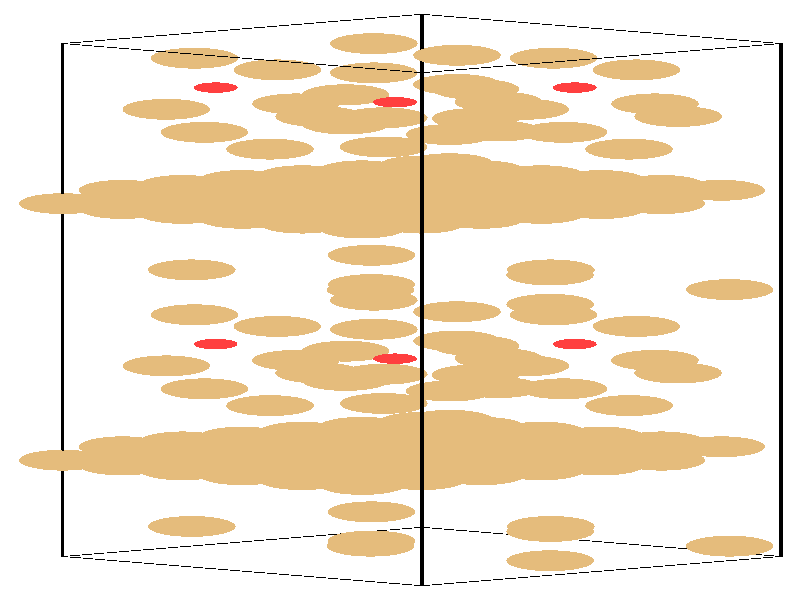 #include "colors.inc"
#include "finish.inc"

global_settings {assumed_gamma 1 max_trace_level 6}
background {color White}
camera {orthographic
  right -24.13*x up 76.08*y
  direction 1.00*z
  location <0,0,50.00> look_at <0,0,0>}
light_source {<  2.00,   3.00,  40.00> color White
  area_light <0.70, 0, 0>, <0, 0.70, 0>, 3, 3
  adaptive 1 jitter}

#declare simple = finish {phong 0.7}
#declare pale = finish {ambient .5 diffuse .85 roughness .001 specular 0.200 }
#declare intermediate = finish {ambient 0.3 diffuse 0.6 specular 0.10 roughness 0.04 }
#declare vmd = finish {ambient .0 diffuse .65 phong 0.1 phong_size 40. specular 0.500 }
#declare jmol = finish {ambient .2 diffuse .6 specular 1 roughness .001 metallic}
#declare ase2 = finish {ambient 0.05 brilliance 3 diffuse 0.6 metallic specular 0.70 roughness 0.04 reflection 0.15}
#declare ase3 = finish {ambient .15 brilliance 2 diffuse .6 metallic specular 1. roughness .001 reflection .0}
#declare glass = finish {ambient .05 diffuse .3 specular 1. roughness .001}
#declare glass2 = finish {ambient .0 diffuse .3 specular 1. reflection .25 roughness .001}
#declare Rcell = 0.050;
#declare Rbond = 0.100;

#macro atom(LOC, R, COL, TRANS, FIN)
  sphere{LOC, R texture{pigment{color COL transmit TRANS} finish{FIN}}}
#end
#macro constrain(LOC, R, COL, TRANS FIN)
union{torus{R, Rcell rotate 45*z texture{pigment{color COL transmit TRANS} finish{FIN}}}
      torus{R, Rcell rotate -45*z texture{pigment{color COL transmit TRANS} finish{FIN}}}
      translate LOC}
#end

cylinder {<-10.17, -32.52, -33.83>, <  0.66, -36.23, -23.65>, Rcell pigment {Black}}
cylinder {<  0.66, -28.82, -44.00>, < 11.49, -32.52, -33.83>, Rcell pigment {Black}}
cylinder {<  0.66,  36.23, -20.33>, < 11.49,  32.52, -10.15>, Rcell pigment {Black}}
cylinder {<-10.17,  32.52, -10.15>, <  0.66,  28.82,   0.03>, Rcell pigment {Black}}
cylinder {<-10.17, -32.52, -33.83>, <  0.66, -28.82, -44.00>, Rcell pigment {Black}}
cylinder {<  0.66, -36.23, -23.65>, < 11.49, -32.52, -33.83>, Rcell pigment {Black}}
cylinder {<  0.66,  28.82,   0.03>, < 11.49,  32.52, -10.15>, Rcell pigment {Black}}
cylinder {<-10.17,  32.52, -10.15>, <  0.66,  36.23, -20.33>, Rcell pigment {Black}}
cylinder {<-10.17, -32.52, -33.83>, <-10.17,  32.52, -10.15>, Rcell pigment {Black}}
cylinder {<  0.66, -36.23, -23.65>, <  0.66,  28.82,   0.03>, Rcell pigment {Black}}
cylinder {< 11.49, -32.52, -33.83>, < 11.49,  32.52, -10.15>, Rcell pigment {Black}}
cylinder {<  0.66, -28.82, -44.00>, <  0.66,  36.23, -20.33>, Rcell pigment {Black}}
atom(<-10.17, -20.31, -29.38>, 1.32, rgb <0.78, 0.50, 0.20>, 0.0, ase3) // #0 
atom(< -8.37, -20.92, -27.68>, 1.32, rgb <0.78, 0.50, 0.20>, 0.0, ase3) // #1 
atom(< -6.56, -21.54, -25.99>, 1.32, rgb <0.78, 0.50, 0.20>, 0.0, ase3) // #2 
atom(< -8.37, -19.69, -31.08>, 1.32, rgb <0.78, 0.50, 0.20>, 0.0, ase3) // #3 
atom(< -6.56, -20.31, -29.38>, 1.32, rgb <0.78, 0.50, 0.20>, 0.0, ase3) // #4 
atom(< -4.76, -20.92, -27.68>, 1.32, rgb <0.78, 0.50, 0.20>, 0.0, ase3) // #5 
atom(< -6.56, -19.07, -32.77>, 1.32, rgb <0.78, 0.50, 0.20>, 0.0, ase3) // #6 
atom(< -4.76, -19.69, -31.08>, 1.32, rgb <0.78, 0.50, 0.20>, 0.0, ase3) // #7 
atom(< -2.95, -20.31, -29.38>, 1.32, rgb <0.78, 0.50, 0.20>, 0.0, ase3) // #8 
atom(< -8.37, -18.61, -28.76>, 1.32, rgb <0.78, 0.50, 0.20>, 0.0, ase3) // #9 
atom(< -6.56, -19.23, -27.07>, 1.32, rgb <0.78, 0.50, 0.20>, 0.0, ase3) // #10 
atom(< -4.76, -19.85, -25.37>, 1.32, rgb <0.78, 0.50, 0.20>, 0.0, ase3) // #11 
atom(< -6.56, -17.99, -30.46>, 1.32, rgb <0.78, 0.50, 0.20>, 0.0, ase3) // #12 
atom(< -4.76, -18.61, -28.76>, 1.32, rgb <0.78, 0.50, 0.20>, 0.0, ase3) // #13 
atom(< -2.95, -19.23, -27.07>, 1.32, rgb <0.78, 0.50, 0.20>, 0.0, ase3) // #14 
atom(< -4.76, -17.38, -32.15>, 1.32, rgb <0.78, 0.50, 0.20>, 0.0, ase3) // #15 
atom(< -2.95, -17.99, -30.46>, 1.32, rgb <0.78, 0.50, 0.20>, 0.0, ase3) // #16 
atom(< -1.14, -18.61, -28.76>, 1.32, rgb <0.78, 0.50, 0.20>, 0.0, ase3) // #17 
atom(<  4.53,  -0.54, -16.61>, 1.32, rgb <0.78, 0.50, 0.20>, 0.0, ase3) // #18 
atom(< -0.49,  -9.41, -33.44>, 1.32, rgb <0.78, 0.50, 0.20>, 0.0, ase3) // #19 
atom(<  1.50, -11.54, -30.91>, 1.32, rgb <0.78, 0.50, 0.20>, 0.0, ase3) // #20 
atom(<  7.13,  -3.35, -20.46>, 1.32, rgb <0.78, 0.50, 0.20>, 0.0, ase3) // #21 
atom(<  2.28,  -9.50, -15.75>, 1.32, rgb <0.78, 0.50, 0.20>, 0.0, ase3) // #22 
atom(< -7.05,  -8.35, -21.97>, 1.32, rgb <0.78, 0.50, 0.20>, 0.0, ase3) // #23 
atom(< -0.86,   5.67, -23.40>, 1.32, rgb <0.78, 0.50, 0.20>, 0.0, ase3) // #24 
atom(< -2.44,  -9.26, -27.50>, 1.32, rgb <0.78, 0.50, 0.20>, 0.0, ase3) // #25 
atom(< -0.79,  -3.72, -15.56>, 1.32, rgb <0.78, 0.50, 0.20>, 0.0, ase3) // #26 
atom(< -5.56,  -5.59, -22.31>, 0.66, rgb <1.00, 0.05, 0.05>, 0.0, ase3) // #27 
atom(<  1.14, -20.24, -23.56>, 0.76, rgb <0.56, 0.56, 0.56>, 0.0, ase3) // #28 
atom(<-10.17,  12.22, -17.54>, 1.32, rgb <0.78, 0.50, 0.20>, 0.0, ase3) // #29 
atom(< -8.37,  11.60, -15.85>, 1.32, rgb <0.78, 0.50, 0.20>, 0.0, ase3) // #30 
atom(< -6.56,  10.98, -14.15>, 1.32, rgb <0.78, 0.50, 0.20>, 0.0, ase3) // #31 
atom(< -8.37,  12.83, -19.24>, 1.32, rgb <0.78, 0.50, 0.20>, 0.0, ase3) // #32 
atom(< -6.56,  12.22, -17.54>, 1.32, rgb <0.78, 0.50, 0.20>, 0.0, ase3) // #33 
atom(< -4.76,  11.60, -15.85>, 1.32, rgb <0.78, 0.50, 0.20>, 0.0, ase3) // #34 
atom(< -6.56,  13.45, -20.93>, 1.32, rgb <0.78, 0.50, 0.20>, 0.0, ase3) // #35 
atom(< -4.76,  12.83, -19.24>, 1.32, rgb <0.78, 0.50, 0.20>, 0.0, ase3) // #36 
atom(< -2.95,  12.22, -17.54>, 1.32, rgb <0.78, 0.50, 0.20>, 0.0, ase3) // #37 
atom(< -8.37,  13.91, -16.92>, 1.32, rgb <0.78, 0.50, 0.20>, 0.0, ase3) // #38 
atom(< -6.56,  13.29, -15.23>, 1.32, rgb <0.78, 0.50, 0.20>, 0.0, ase3) // #39 
atom(< -4.76,  12.68, -13.53>, 1.32, rgb <0.78, 0.50, 0.20>, 0.0, ase3) // #40 
atom(< -6.56,  14.53, -18.62>, 1.32, rgb <0.78, 0.50, 0.20>, 0.0, ase3) // #41 
atom(< -4.76,  13.91, -16.92>, 1.32, rgb <0.78, 0.50, 0.20>, 0.0, ase3) // #42 
atom(< -2.95,  13.29, -15.23>, 1.32, rgb <0.78, 0.50, 0.20>, 0.0, ase3) // #43 
atom(< -4.76,  15.15, -20.32>, 1.32, rgb <0.78, 0.50, 0.20>, 0.0, ase3) // #44 
atom(< -2.95,  14.53, -18.62>, 1.32, rgb <0.78, 0.50, 0.20>, 0.0, ase3) // #45 
atom(< -1.14,  13.91, -16.92>, 1.32, rgb <0.78, 0.50, 0.20>, 0.0, ase3) // #46 
atom(<  4.53, -33.06, -28.44>, 1.32, rgb <0.78, 0.50, 0.20>, 0.0, ase3) // #47 
atom(< -0.49,  23.11, -21.60>, 1.32, rgb <0.78, 0.50, 0.20>, 0.0, ase3) // #48 
atom(<  1.50,  20.98, -19.08>, 1.32, rgb <0.78, 0.50, 0.20>, 0.0, ase3) // #49 
atom(<  7.13,  29.18,  -8.62>, 1.32, rgb <0.78, 0.50, 0.20>, 0.0, ase3) // #50 
atom(<  2.28,  23.02,  -3.91>, 1.32, rgb <0.78, 0.50, 0.20>, 0.0, ase3) // #51 
atom(< -7.05,  24.18, -10.13>, 1.32, rgb <0.78, 0.50, 0.20>, 0.0, ase3) // #52 
atom(< -0.86, -26.86, -35.24>, 1.32, rgb <0.78, 0.50, 0.20>, 0.0, ase3) // #53 
atom(< -2.44,  23.27, -15.66>, 1.32, rgb <0.78, 0.50, 0.20>, 0.0, ase3) // #54 
atom(< -0.79,  28.80,  -3.72>, 1.32, rgb <0.78, 0.50, 0.20>, 0.0, ase3) // #55 
atom(< -5.56,  26.93, -10.47>, 0.66, rgb <1.00, 0.05, 0.05>, 0.0, ase3) // #56 
atom(<  1.14,  12.29, -11.72>, 0.76, rgb <0.56, 0.56, 0.56>, 0.0, ase3) // #57 
atom(< -4.76, -18.45, -34.47>, 1.32, rgb <0.78, 0.50, 0.20>, 0.0, ase3) // #58 
atom(< -2.95, -19.07, -32.77>, 1.32, rgb <0.78, 0.50, 0.20>, 0.0, ase3) // #59 
atom(< -1.15, -19.69, -31.08>, 1.32, rgb <0.78, 0.50, 0.20>, 0.0, ase3) // #60 
atom(< -2.95, -17.84, -36.16>, 1.32, rgb <0.78, 0.50, 0.20>, 0.0, ase3) // #61 
atom(< -1.15, -18.45, -34.47>, 1.32, rgb <0.78, 0.50, 0.20>, 0.0, ase3) // #62 
atom(<  0.66, -19.07, -32.77>, 1.32, rgb <0.78, 0.50, 0.20>, 0.0, ase3) // #63 
atom(< -1.15, -17.22, -37.86>, 1.32, rgb <0.78, 0.50, 0.20>, 0.0, ase3) // #64 
atom(<  0.66, -17.84, -36.16>, 1.32, rgb <0.78, 0.50, 0.20>, 0.0, ase3) // #65 
atom(<  2.46, -18.45, -34.47>, 1.32, rgb <0.78, 0.50, 0.20>, 0.0, ase3) // #66 
atom(< -2.95, -16.76, -33.85>, 1.32, rgb <0.78, 0.50, 0.20>, 0.0, ase3) // #67 
atom(< -1.15, -17.38, -32.15>, 1.32, rgb <0.78, 0.50, 0.20>, 0.0, ase3) // #68 
atom(<  0.66, -17.99, -30.46>, 1.32, rgb <0.78, 0.50, 0.20>, 0.0, ase3) // #69 
atom(< -1.15, -16.14, -35.55>, 1.32, rgb <0.78, 0.50, 0.20>, 0.0, ase3) // #70 
atom(<  0.66, -16.76, -33.85>, 1.32, rgb <0.78, 0.50, 0.20>, 0.0, ase3) // #71 
atom(<  2.46, -17.38, -32.15>, 1.32, rgb <0.78, 0.50, 0.20>, 0.0, ase3) // #72 
atom(<  0.66, -15.52, -37.24>, 1.32, rgb <0.78, 0.50, 0.20>, 0.0, ase3) // #73 
atom(<  2.46, -16.14, -35.55>, 1.32, rgb <0.78, 0.50, 0.20>, 0.0, ase3) // #74 
atom(<  4.27, -16.76, -33.85>, 1.32, rgb <0.78, 0.50, 0.20>, 0.0, ase3) // #75 
atom(<  9.94,   1.32, -21.70>, 1.32, rgb <0.78, 0.50, 0.20>, 0.0, ase3) // #76 
atom(< -5.90, -11.26, -28.35>, 1.32, rgb <0.78, 0.50, 0.20>, 0.0, ase3) // #77 
atom(< -3.92, -13.39, -25.83>, 1.32, rgb <0.78, 0.50, 0.20>, 0.0, ase3) // #78 
atom(<  1.72,  -5.20, -15.37>, 1.32, rgb <0.78, 0.50, 0.20>, 0.0, ase3) // #79 
atom(<  7.69,  -7.65, -20.83>, 1.32, rgb <0.78, 0.50, 0.20>, 0.0, ase3) // #80 
atom(< -1.64,  -6.49, -27.06>, 1.32, rgb <0.78, 0.50, 0.20>, 0.0, ase3) // #81 
atom(< -6.28,   3.82, -18.32>, 1.32, rgb <0.78, 0.50, 0.20>, 0.0, ase3) // #82 
atom(<  2.97,  -7.40, -32.59>, 1.32, rgb <0.78, 0.50, 0.20>, 0.0, ase3) // #83 
atom(<  4.63,  -1.87, -20.65>, 1.32, rgb <0.78, 0.50, 0.20>, 0.0, ase3) // #84 
atom(< -0.15,  -3.74, -27.40>, 0.66, rgb <1.00, 0.05, 0.05>, 0.0, ase3) // #85 
atom(<  6.56, -18.38, -28.64>, 0.76, rgb <0.56, 0.56, 0.56>, 0.0, ase3) // #86 
atom(< -4.76,  14.07, -22.63>, 1.32, rgb <0.78, 0.50, 0.20>, 0.0, ase3) // #87 
atom(< -2.95,  13.45, -20.93>, 1.32, rgb <0.78, 0.50, 0.20>, 0.0, ase3) // #88 
atom(< -1.15,  12.83, -19.24>, 1.32, rgb <0.78, 0.50, 0.20>, 0.0, ase3) // #89 
atom(< -2.95,  14.69, -24.33>, 1.32, rgb <0.78, 0.50, 0.20>, 0.0, ase3) // #90 
atom(< -1.15,  14.07, -22.63>, 1.32, rgb <0.78, 0.50, 0.20>, 0.0, ase3) // #91 
atom(<  0.66,  13.45, -20.93>, 1.32, rgb <0.78, 0.50, 0.20>, 0.0, ase3) // #92 
atom(< -1.15,  15.30, -26.02>, 1.32, rgb <0.78, 0.50, 0.20>, 0.0, ase3) // #93 
atom(<  0.66,  14.69, -24.33>, 1.32, rgb <0.78, 0.50, 0.20>, 0.0, ase3) // #94 
atom(<  2.46,  14.07, -22.63>, 1.32, rgb <0.78, 0.50, 0.20>, 0.0, ase3) // #95 
atom(< -2.95,  15.76, -22.01>, 1.32, rgb <0.78, 0.50, 0.20>, 0.0, ase3) // #96 
atom(< -1.15,  15.15, -20.32>, 1.32, rgb <0.78, 0.50, 0.20>, 0.0, ase3) // #97 
atom(<  0.66,  14.53, -18.62>, 1.32, rgb <0.78, 0.50, 0.20>, 0.0, ase3) // #98 
atom(< -1.15,  16.38, -23.71>, 1.32, rgb <0.78, 0.50, 0.20>, 0.0, ase3) // #99 
atom(<  0.66,  15.76, -22.01>, 1.32, rgb <0.78, 0.50, 0.20>, 0.0, ase3) // #100 
atom(<  2.46,  15.15, -20.32>, 1.32, rgb <0.78, 0.50, 0.20>, 0.0, ase3) // #101 
atom(<  0.66,  17.00, -25.41>, 1.32, rgb <0.78, 0.50, 0.20>, 0.0, ase3) // #102 
atom(<  2.46,  16.38, -23.71>, 1.32, rgb <0.78, 0.50, 0.20>, 0.0, ase3) // #103 
atom(<  4.27,  15.76, -22.01>, 1.32, rgb <0.78, 0.50, 0.20>, 0.0, ase3) // #104 
atom(<  9.94, -31.21, -33.53>, 1.32, rgb <0.78, 0.50, 0.20>, 0.0, ase3) // #105 
atom(< -5.90,  21.26, -16.51>, 1.32, rgb <0.78, 0.50, 0.20>, 0.0, ase3) // #106 
atom(< -3.92,  19.13, -13.99>, 1.32, rgb <0.78, 0.50, 0.20>, 0.0, ase3) // #107 
atom(<  1.72,  27.33,  -3.53>, 1.32, rgb <0.78, 0.50, 0.20>, 0.0, ase3) // #108 
atom(<  7.69,  24.87,  -9.00>, 1.32, rgb <0.78, 0.50, 0.20>, 0.0, ase3) // #109 
atom(< -1.64,  26.03, -15.22>, 1.32, rgb <0.78, 0.50, 0.20>, 0.0, ase3) // #110 
atom(< -6.28, -28.71, -30.15>, 1.32, rgb <0.78, 0.50, 0.20>, 0.0, ase3) // #111 
atom(<  2.97,  25.12, -20.75>, 1.32, rgb <0.78, 0.50, 0.20>, 0.0, ase3) // #112 
atom(<  4.63,  30.66,  -8.81>, 1.32, rgb <0.78, 0.50, 0.20>, 0.0, ase3) // #113 
atom(< -0.15,  28.78, -15.56>, 0.66, rgb <1.00, 0.05, 0.05>, 0.0, ase3) // #114 
atom(<  6.56,  14.14, -16.81>, 0.76, rgb <0.56, 0.56, 0.56>, 0.0, ase3) // #115 
atom(< -4.76, -22.16, -24.29>, 1.32, rgb <0.78, 0.50, 0.20>, 0.0, ase3) // #116 
atom(< -2.95, -22.78, -22.59>, 1.32, rgb <0.78, 0.50, 0.20>, 0.0, ase3) // #117 
atom(< -1.14, -23.39, -20.90>, 1.32, rgb <0.78, 0.50, 0.20>, 0.0, ase3) // #118 
atom(< -2.95, -21.54, -25.99>, 1.32, rgb <0.78, 0.50, 0.20>, 0.0, ase3) // #119 
atom(< -1.15, -22.16, -24.29>, 1.32, rgb <0.78, 0.50, 0.20>, 0.0, ase3) // #120 
atom(<  0.66, -22.78, -22.59>, 1.32, rgb <0.78, 0.50, 0.20>, 0.0, ase3) // #121 
atom(< -1.15, -20.92, -27.68>, 1.32, rgb <0.78, 0.50, 0.20>, 0.0, ase3) // #122 
atom(<  0.66, -21.54, -25.99>, 1.32, rgb <0.78, 0.50, 0.20>, 0.0, ase3) // #123 
atom(<  2.46, -22.16, -24.29>, 1.32, rgb <0.78, 0.50, 0.20>, 0.0, ase3) // #124 
atom(< -2.95, -20.46, -23.67>, 1.32, rgb <0.78, 0.50, 0.20>, 0.0, ase3) // #125 
atom(< -1.15, -21.08, -21.98>, 1.32, rgb <0.78, 0.50, 0.20>, 0.0, ase3) // #126 
atom(<  0.66, -21.70, -20.28>, 1.32, rgb <0.78, 0.50, 0.20>, 0.0, ase3) // #127 
atom(< -1.15, -19.85, -25.37>, 1.32, rgb <0.78, 0.50, 0.20>, 0.0, ase3) // #128 
atom(<  0.66, -20.46, -23.67>, 1.32, rgb <0.78, 0.50, 0.20>, 0.0, ase3) // #129 
atom(<  2.46, -21.08, -21.98>, 1.32, rgb <0.78, 0.50, 0.20>, 0.0, ase3) // #130 
atom(<  0.66, -19.23, -27.07>, 1.32, rgb <0.78, 0.50, 0.20>, 0.0, ase3) // #131 
atom(<  2.46, -19.85, -25.37>, 1.32, rgb <0.78, 0.50, 0.20>, 0.0, ase3) // #132 
atom(<  4.27, -20.46, -23.67>, 1.32, rgb <0.78, 0.50, 0.20>, 0.0, ase3) // #133 
atom(< -0.89,   1.32, -21.70>, 1.32, rgb <0.78, 0.50, 0.20>, 0.0, ase3) // #134 
atom(<  4.93, -11.26, -28.35>, 1.32, rgb <0.78, 0.50, 0.20>, 0.0, ase3) // #135 
atom(<  6.91, -13.39, -25.83>, 1.32, rgb <0.78, 0.50, 0.20>, 0.0, ase3) // #136 
atom(<  1.72,  -1.49, -25.55>, 1.32, rgb <0.78, 0.50, 0.20>, 0.0, ase3) // #137 
atom(< -3.14,  -7.65, -20.83>, 1.32, rgb <0.78, 0.50, 0.20>, 0.0, ase3) // #138 
atom(< -1.64, -10.20, -16.88>, 1.32, rgb <0.78, 0.50, 0.20>, 0.0, ase3) // #139 
atom(<  4.55,   3.82, -18.32>, 1.32, rgb <0.78, 0.50, 0.20>, 0.0, ase3) // #140 
atom(<  2.97, -11.11, -22.41>, 1.32, rgb <0.78, 0.50, 0.20>, 0.0, ase3) // #141 
atom(< -6.20,  -1.87, -20.65>, 1.32, rgb <0.78, 0.50, 0.20>, 0.0, ase3) // #142 
atom(< -0.15,  -7.44, -17.22>, 0.66, rgb <1.00, 0.05, 0.05>, 0.0, ase3) // #143 
atom(< -4.27, -18.38, -28.64>, 0.76, rgb <0.56, 0.56, 0.56>, 0.0, ase3) // #144 
atom(< -4.76,  10.36, -12.45>, 1.32, rgb <0.78, 0.50, 0.20>, 0.0, ase3) // #145 
atom(< -2.95,   9.75, -10.76>, 1.32, rgb <0.78, 0.50, 0.20>, 0.0, ase3) // #146 
atom(< -1.14,   9.13,  -9.06>, 1.32, rgb <0.78, 0.50, 0.20>, 0.0, ase3) // #147 
atom(< -2.95,  10.98, -14.15>, 1.32, rgb <0.78, 0.50, 0.20>, 0.0, ase3) // #148 
atom(< -1.15,  10.36, -12.45>, 1.32, rgb <0.78, 0.50, 0.20>, 0.0, ase3) // #149 
atom(<  0.66,   9.75, -10.76>, 1.32, rgb <0.78, 0.50, 0.20>, 0.0, ase3) // #150 
atom(< -1.15,  11.60, -15.85>, 1.32, rgb <0.78, 0.50, 0.20>, 0.0, ase3) // #151 
atom(<  0.66,  10.98, -14.15>, 1.32, rgb <0.78, 0.50, 0.20>, 0.0, ase3) // #152 
atom(<  2.46,  10.36, -12.45>, 1.32, rgb <0.78, 0.50, 0.20>, 0.0, ase3) // #153 
atom(< -2.95,  12.06, -11.84>, 1.32, rgb <0.78, 0.50, 0.20>, 0.0, ase3) // #154 
atom(< -1.15,  11.44, -10.14>, 1.32, rgb <0.78, 0.50, 0.20>, 0.0, ase3) // #155 
atom(<  0.66,  10.83,  -8.44>, 1.32, rgb <0.78, 0.50, 0.20>, 0.0, ase3) // #156 
atom(< -1.15,  12.68, -13.53>, 1.32, rgb <0.78, 0.50, 0.20>, 0.0, ase3) // #157 
atom(<  0.66,  12.06, -11.84>, 1.32, rgb <0.78, 0.50, 0.20>, 0.0, ase3) // #158 
atom(<  2.46,  11.44, -10.14>, 1.32, rgb <0.78, 0.50, 0.20>, 0.0, ase3) // #159 
atom(<  0.66,  13.29, -15.23>, 1.32, rgb <0.78, 0.50, 0.20>, 0.0, ase3) // #160 
atom(<  2.46,  12.68, -13.53>, 1.32, rgb <0.78, 0.50, 0.20>, 0.0, ase3) // #161 
atom(<  4.27,  12.06, -11.84>, 1.32, rgb <0.78, 0.50, 0.20>, 0.0, ase3) // #162 
atom(< -0.89, -31.21, -33.53>, 1.32, rgb <0.78, 0.50, 0.20>, 0.0, ase3) // #163 
atom(<  4.93,  21.26, -16.51>, 1.32, rgb <0.78, 0.50, 0.20>, 0.0, ase3) // #164 
atom(<  6.91,  19.13, -13.99>, 1.32, rgb <0.78, 0.50, 0.20>, 0.0, ase3) // #165 
atom(<  1.72,  31.03, -13.71>, 1.32, rgb <0.78, 0.50, 0.20>, 0.0, ase3) // #166 
atom(< -3.14,  24.87,  -9.00>, 1.32, rgb <0.78, 0.50, 0.20>, 0.0, ase3) // #167 
atom(< -1.64,  22.32,  -5.04>, 1.32, rgb <0.78, 0.50, 0.20>, 0.0, ase3) // #168 
atom(<  4.55, -28.71, -30.15>, 1.32, rgb <0.78, 0.50, 0.20>, 0.0, ase3) // #169 
atom(<  2.97,  21.42, -10.57>, 1.32, rgb <0.78, 0.50, 0.20>, 0.0, ase3) // #170 
atom(< -6.20,  30.66,  -8.81>, 1.32, rgb <0.78, 0.50, 0.20>, 0.0, ase3) // #171 
atom(< -0.15,  25.08,  -5.38>, 0.66, rgb <1.00, 0.05, 0.05>, 0.0, ase3) // #172 
atom(< -4.27,  14.14, -16.81>, 0.76, rgb <0.56, 0.56, 0.56>, 0.0, ase3) // #173 
atom(<  0.66, -20.31, -29.38>, 1.32, rgb <0.78, 0.50, 0.20>, 0.0, ase3) // #174 
atom(<  2.46, -20.92, -27.68>, 1.32, rgb <0.78, 0.50, 0.20>, 0.0, ase3) // #175 
atom(<  4.27, -21.54, -25.99>, 1.32, rgb <0.78, 0.50, 0.20>, 0.0, ase3) // #176 
atom(<  2.46, -19.69, -31.08>, 1.32, rgb <0.78, 0.50, 0.20>, 0.0, ase3) // #177 
atom(<  4.27, -20.31, -29.38>, 1.32, rgb <0.78, 0.50, 0.20>, 0.0, ase3) // #178 
atom(<  6.07, -20.92, -27.68>, 1.32, rgb <0.78, 0.50, 0.20>, 0.0, ase3) // #179 
atom(<  4.27, -19.07, -32.77>, 1.32, rgb <0.78, 0.50, 0.20>, 0.0, ase3) // #180 
atom(<  6.07, -19.69, -31.08>, 1.32, rgb <0.78, 0.50, 0.20>, 0.0, ase3) // #181 
atom(<  7.88, -20.31, -29.38>, 1.32, rgb <0.78, 0.50, 0.20>, 0.0, ase3) // #182 
atom(<  2.46, -18.61, -28.76>, 1.32, rgb <0.78, 0.50, 0.20>, 0.0, ase3) // #183 
atom(<  4.27, -19.23, -27.07>, 1.32, rgb <0.78, 0.50, 0.20>, 0.0, ase3) // #184 
atom(<  6.07, -19.85, -25.37>, 1.32, rgb <0.78, 0.50, 0.20>, 0.0, ase3) // #185 
atom(<  4.27, -17.99, -30.46>, 1.32, rgb <0.78, 0.50, 0.20>, 0.0, ase3) // #186 
atom(<  6.07, -18.61, -28.76>, 1.32, rgb <0.78, 0.50, 0.20>, 0.0, ase3) // #187 
atom(<  7.88, -19.23, -27.07>, 1.32, rgb <0.78, 0.50, 0.20>, 0.0, ase3) // #188 
atom(<  6.07, -17.38, -32.15>, 1.32, rgb <0.78, 0.50, 0.20>, 0.0, ase3) // #189 
atom(<  7.88, -17.99, -30.46>, 1.32, rgb <0.78, 0.50, 0.20>, 0.0, ase3) // #190 
atom(<  9.69, -18.61, -28.76>, 1.32, rgb <0.78, 0.50, 0.20>, 0.0, ase3) // #191 
atom(<  4.53,   3.17, -26.78>, 1.32, rgb <0.78, 0.50, 0.20>, 0.0, ase3) // #192 
atom(< -0.49, -13.12, -23.26>, 1.32, rgb <0.78, 0.50, 0.20>, 0.0, ase3) // #193 
atom(<  1.50, -15.25, -20.74>, 1.32, rgb <0.78, 0.50, 0.20>, 0.0, ase3) // #194 
atom(< -3.70,  -3.35, -20.46>, 1.32, rgb <0.78, 0.50, 0.20>, 0.0, ase3) // #195 
atom(<  2.28,  -5.80, -25.92>, 1.32, rgb <0.78, 0.50, 0.20>, 0.0, ase3) // #196 
atom(<  3.78,  -8.35, -21.97>, 1.32, rgb <0.78, 0.50, 0.20>, 0.0, ase3) // #197 
atom(< -0.86,   1.96, -13.23>, 1.32, rgb <0.78, 0.50, 0.20>, 0.0, ase3) // #198 
atom(<  8.39,  -9.26, -27.50>, 1.32, rgb <0.78, 0.50, 0.20>, 0.0, ase3) // #199 
atom(< -0.79,  -0.02, -25.74>, 1.32, rgb <0.78, 0.50, 0.20>, 0.0, ase3) // #200 
atom(<  5.27,  -5.59, -22.31>, 0.66, rgb <1.00, 0.05, 0.05>, 0.0, ase3) // #201 
atom(<  1.14, -16.53, -33.73>, 0.76, rgb <0.56, 0.56, 0.56>, 0.0, ase3) // #202 
atom(<  0.66,  12.22, -17.54>, 1.32, rgb <0.78, 0.50, 0.20>, 0.0, ase3) // #203 
atom(<  2.46,  11.60, -15.85>, 1.32, rgb <0.78, 0.50, 0.20>, 0.0, ase3) // #204 
atom(<  4.27,  10.98, -14.15>, 1.32, rgb <0.78, 0.50, 0.20>, 0.0, ase3) // #205 
atom(<  2.46,  12.83, -19.24>, 1.32, rgb <0.78, 0.50, 0.20>, 0.0, ase3) // #206 
atom(<  4.27,  12.22, -17.54>, 1.32, rgb <0.78, 0.50, 0.20>, 0.0, ase3) // #207 
atom(<  6.07,  11.60, -15.85>, 1.32, rgb <0.78, 0.50, 0.20>, 0.0, ase3) // #208 
atom(<  4.27,  13.45, -20.93>, 1.32, rgb <0.78, 0.50, 0.20>, 0.0, ase3) // #209 
atom(<  6.07,  12.83, -19.24>, 1.32, rgb <0.78, 0.50, 0.20>, 0.0, ase3) // #210 
atom(<  7.88,  12.22, -17.54>, 1.32, rgb <0.78, 0.50, 0.20>, 0.0, ase3) // #211 
atom(<  2.46,  13.91, -16.92>, 1.32, rgb <0.78, 0.50, 0.20>, 0.0, ase3) // #212 
atom(<  4.27,  13.29, -15.23>, 1.32, rgb <0.78, 0.50, 0.20>, 0.0, ase3) // #213 
atom(<  6.07,  12.68, -13.53>, 1.32, rgb <0.78, 0.50, 0.20>, 0.0, ase3) // #214 
atom(<  4.27,  14.53, -18.62>, 1.32, rgb <0.78, 0.50, 0.20>, 0.0, ase3) // #215 
atom(<  6.07,  13.91, -16.92>, 1.32, rgb <0.78, 0.50, 0.20>, 0.0, ase3) // #216 
atom(<  7.88,  13.29, -15.23>, 1.32, rgb <0.78, 0.50, 0.20>, 0.0, ase3) // #217 
atom(<  6.07,  15.15, -20.32>, 1.32, rgb <0.78, 0.50, 0.20>, 0.0, ase3) // #218 
atom(<  7.88,  14.53, -18.62>, 1.32, rgb <0.78, 0.50, 0.20>, 0.0, ase3) // #219 
atom(<  9.69,  13.91, -16.92>, 1.32, rgb <0.78, 0.50, 0.20>, 0.0, ase3) // #220 
atom(<  4.53, -29.35, -38.62>, 1.32, rgb <0.78, 0.50, 0.20>, 0.0, ase3) // #221 
atom(< -0.49,  19.41, -11.42>, 1.32, rgb <0.78, 0.50, 0.20>, 0.0, ase3) // #222 
atom(<  1.50,  17.28,  -8.90>, 1.32, rgb <0.78, 0.50, 0.20>, 0.0, ase3) // #223 
atom(< -3.70,  29.18,  -8.62>, 1.32, rgb <0.78, 0.50, 0.20>, 0.0, ase3) // #224 
atom(<  2.28,  26.72, -14.09>, 1.32, rgb <0.78, 0.50, 0.20>, 0.0, ase3) // #225 
atom(<  3.78,  24.18, -10.13>, 1.32, rgb <0.78, 0.50, 0.20>, 0.0, ase3) // #226 
atom(< -0.86, -30.56, -25.06>, 1.32, rgb <0.78, 0.50, 0.20>, 0.0, ase3) // #227 
atom(<  8.39,  23.27, -15.66>, 1.32, rgb <0.78, 0.50, 0.20>, 0.0, ase3) // #228 
atom(< -0.79,  32.51, -13.90>, 1.32, rgb <0.78, 0.50, 0.20>, 0.0, ase3) // #229 
atom(<  5.27,  26.93, -10.47>, 0.66, rgb <1.00, 0.05, 0.05>, 0.0, ase3) // #230 
atom(<  1.14,  15.99, -21.90>, 0.76, rgb <0.56, 0.56, 0.56>, 0.0, ase3) // #231 
